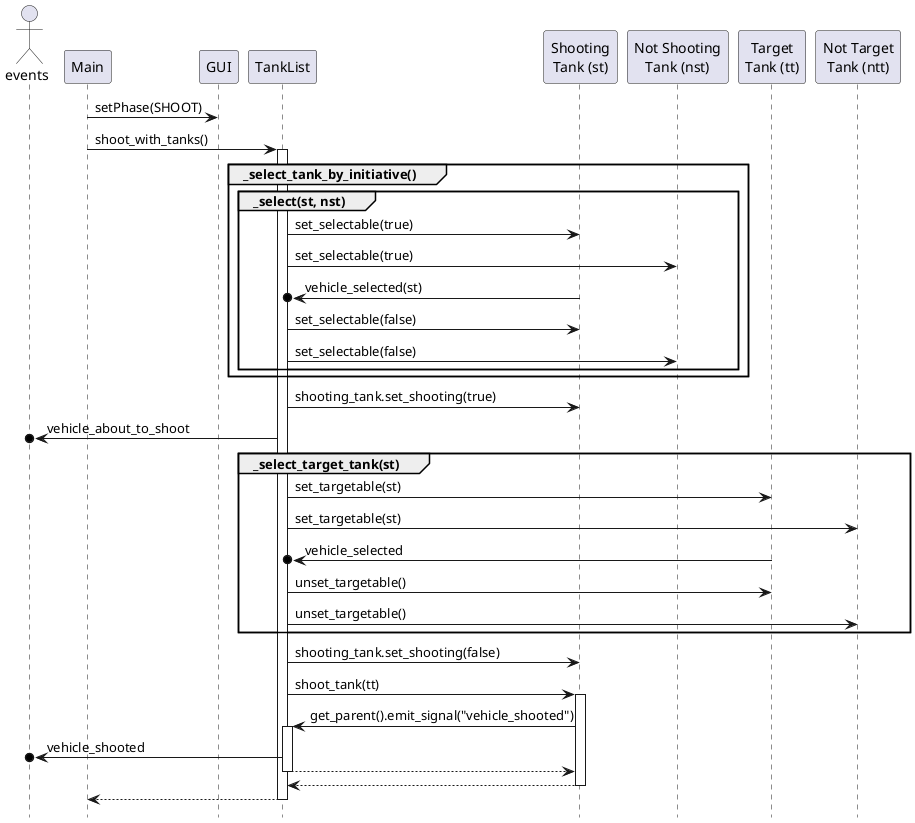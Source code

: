 @startuml

hide footbox
actor events as e
participant Main as M
participant GUI as G
participant TankList as TL
participant "Shooting\nTank (st)" as ST
participant "Not Shooting\nTank (nst)" as NST
participant "Target\nTank (tt)" as TT
participant "Not Target\nTank (ntt)" as NTT

M -> G: setPhase(SHOOT)
M -> TL: shoot_with_tanks()
activate TL
group _select_tank_by_initiative()
group _select(st, nst)
TL -> ST: set_selectable(true)
TL -> NST: set_selectable(true)
ST ->o TL: vehicle_selected(st)
TL -> ST: set_selectable(false)
TL -> NST: set_selectable(false)
end
end
TL -> ST: shooting_tank.set_shooting(true)
e o<- TL : vehicle_about_to_shoot
group _select_target_tank(st)
TL -> TT: set_targetable(st)
TL -> NTT: set_targetable(st)
TT ->o TL: vehicle_selected
TL -> TT: unset_targetable()
TL -> NTT: unset_targetable()
end

TL -> ST: shooting_tank.set_shooting(false)
TL -> ST: shoot_tank(tt)
activate ST
ST -> TL: get_parent().emit_signal("vehicle_shooted")
activate TL
TL ->o e: vehicle_shooted
TL --> ST
deactivate TL
TL <-- ST
deactivate ST
M <-- TL
deactivate TL

@enduml